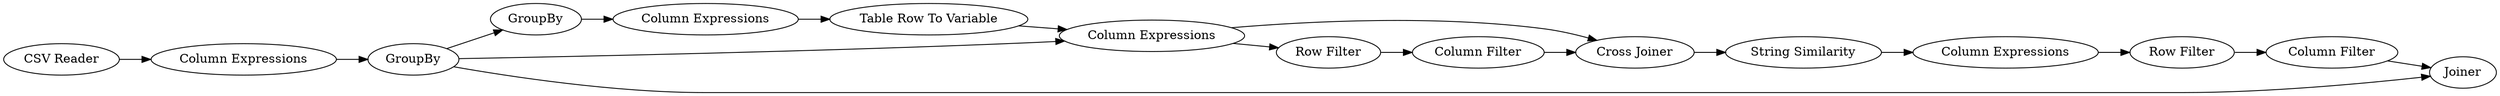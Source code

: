 digraph {
	1 [label="CSV Reader"]
	2 [label="Column Expressions"]
	3 [label=GroupBy]
	4 [label=GroupBy]
	5 [label="Column Expressions"]
	9 [label="Column Expressions"]
	10 [label="Table Row To Variable"]
	12 [label="Cross Joiner"]
	14 [label="Column Filter"]
	15 [label="String Similarity"]
	16 [label="Column Expressions"]
	17 [label="Row Filter"]
	18 [label="Row Filter"]
	19 [label="Column Filter"]
	20 [label=Joiner]
	1 -> 2
	2 -> 3
	3 -> 4
	3 -> 9
	3 -> 20
	4 -> 5
	5 -> 10
	9 -> 12
	9 -> 17
	10 -> 9
	12 -> 15
	14 -> 12
	15 -> 16
	16 -> 18
	17 -> 14
	18 -> 19
	19 -> 20
	rankdir=LR
}
